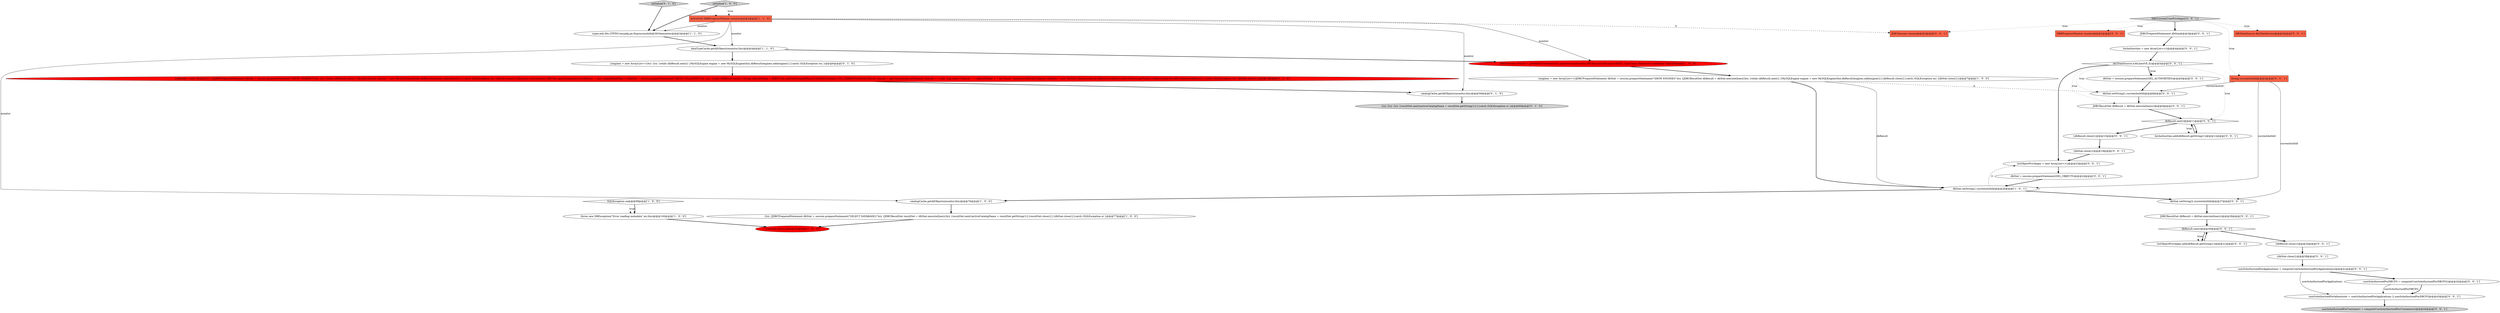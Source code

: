 digraph {
14 [style = filled, label = "{engines = new ArrayList<>()try {try {while (dbResult.next()) {MySQLEngine engine = new MySQLEngine(this,dbResult)engines.add(engine)}}}catch (SQLException ex) }@@@6@@@['0', '1', '0']", fillcolor = white, shape = ellipse image = "AAA0AAABBB2BBB"];
39 [style = filled, label = "{dbResult.close()}@@@34@@@['0', '0', '1']", fillcolor = white, shape = ellipse image = "AAA0AAABBB3BBB"];
6 [style = filled, label = "JDBCSession session = getDefaultContext(true).openSession(monitor,DBCExecutionPurpose.META,\"Load basic datasource metadata\")@@@5@@@['1', '0', '0']", fillcolor = red, shape = ellipse image = "AAA1AAABBB1BBB"];
24 [style = filled, label = "{dbResult.close()}@@@15@@@['0', '0', '1']", fillcolor = white, shape = ellipse image = "AAA0AAABBB3BBB"];
13 [style = filled, label = "initialize['0', '1', '0']", fillcolor = lightgray, shape = diamond image = "AAA0AAABBB2BBB"];
18 [style = filled, label = "{dbStat.close()}@@@38@@@['0', '0', '1']", fillcolor = white, shape = ellipse image = "AAA0AAABBB3BBB"];
4 [style = filled, label = "catalogCache.getAllObjects(monitor,this)@@@76@@@['1', '0', '0']", fillcolor = white, shape = ellipse image = "AAA0AAABBB1BBB"];
25 [style = filled, label = "userIsAuthorisedForApplications = computeUserIsAuthorisedForApplications()@@@41@@@['0', '0', '1']", fillcolor = white, shape = ellipse image = "AAA0AAABBB3BBB"];
36 [style = filled, label = "userIsAuthorisedForAdminister = userIsAuthorisedForApplications || userIsAuthorisedForDBCFG@@@43@@@['0', '0', '1']", fillcolor = white, shape = ellipse image = "AAA0AAABBB3BBB"];
1 [style = filled, label = "{engines = new ArrayList<>()JDBCPreparedStatement dbStat = session.prepareStatement(\"SHOW ENGINES\")try {JDBCResultSet dbResult = dbStat.executeQuery()try {while (dbResult.next()) {MySQLEngine engine = new MySQLEngine(this,dbResult)engines.add(engine)}}{dbResult.close()}}catch (SQLException ex) {dbStat.close()}}@@@7@@@['1', '0', '0']", fillcolor = white, shape = ellipse image = "AAA0AAABBB1BBB"];
3 [style = filled, label = "{session.close()}@@@102@@@['1', '0', '0']", fillcolor = red, shape = ellipse image = "AAA1AAABBB1BBB"];
2 [style = filled, label = "dataTypeCache.getAllObjects(monitor,this)@@@4@@@['1', '1', '0']", fillcolor = white, shape = ellipse image = "AAA0AAABBB1BBB"];
23 [style = filled, label = "JDBCResultSet dbResult = dbStat.executeQuery()@@@28@@@['0', '0', '1']", fillcolor = white, shape = ellipse image = "AAA0AAABBB3BBB"];
31 [style = filled, label = "String currentAuthId@@@2@@@['0', '0', '1']", fillcolor = tomato, shape = box image = "AAA0AAABBB3BBB"];
28 [style = filled, label = "userIsAuthorisedForContainers = computeUserIsAuthorisedForContainers()@@@44@@@['0', '0', '1']", fillcolor = lightgray, shape = ellipse image = "AAA0AAABBB3BBB"];
32 [style = filled, label = "DB2DataSource db2DataSource@@@2@@@['0', '0', '1']", fillcolor = tomato, shape = box image = "AAA0AAABBB3BBB"];
35 [style = filled, label = "listAuthorities.add(dbResult.getString(1))@@@12@@@['0', '0', '1']", fillcolor = white, shape = ellipse image = "AAA0AAABBB3BBB"];
41 [style = filled, label = "dbStat.setString(2,currentAuthId)@@@27@@@['0', '0', '1']", fillcolor = white, shape = ellipse image = "AAA0AAABBB3BBB"];
27 [style = filled, label = "dbStat.setString(1,currentAuthId)@@@8@@@['0', '0', '1']", fillcolor = white, shape = ellipse image = "AAA0AAABBB3BBB"];
37 [style = filled, label = "dbStat = session.prepareStatement(SEL_AUTHORITIES)@@@6@@@['0', '0', '1']", fillcolor = white, shape = ellipse image = "AAA0AAABBB3BBB"];
5 [style = filled, label = "{try {JDBCPreparedStatement dbStat = session.prepareStatement(\"SELECT DATABASE()\")try {JDBCResultSet resultSet = dbStat.executeQuery()try {resultSet.next()activeCatalogName = resultSet.getString(1)}{resultSet.close()}}{dbStat.close()}}catch (SQLException e) }@@@77@@@['1', '0', '0']", fillcolor = white, shape = ellipse image = "AAA0AAABBB1BBB"];
10 [style = filled, label = "@NotNull DBRProgressMonitor monitor@@@2@@@['1', '1', '0']", fillcolor = tomato, shape = box image = "AAA0AAABBB1BBB"];
33 [style = filled, label = "db2DataSource.isAtLeastV9_5()@@@5@@@['0', '0', '1']", fillcolor = white, shape = diamond image = "AAA0AAABBB3BBB"];
22 [style = filled, label = "listObjectPrivileges = new ArrayList<>()@@@23@@@['0', '0', '1']", fillcolor = white, shape = ellipse image = "AAA0AAABBB3BBB"];
42 [style = filled, label = "listObjectPrivileges.add(dbResult.getString(1))@@@31@@@['0', '0', '1']", fillcolor = white, shape = ellipse image = "AAA0AAABBB3BBB"];
12 [style = filled, label = "catalogCache.getAllObjects(monitor,this)@@@59@@@['0', '1', '0']", fillcolor = white, shape = ellipse image = "AAA0AAABBB2BBB"];
8 [style = filled, label = "initialize['1', '0', '0']", fillcolor = lightgray, shape = diamond image = "AAA0AAABBB1BBB"];
38 [style = filled, label = "JDBCResultSet dbResult = dbStat.executeQuery()@@@9@@@['0', '0', '1']", fillcolor = white, shape = ellipse image = "AAA0AAABBB3BBB"];
20 [style = filled, label = "dbResult.next()@@@30@@@['0', '0', '1']", fillcolor = white, shape = diamond image = "AAA0AAABBB3BBB"];
21 [style = filled, label = "JDBCPreparedStatement dbStat@@@3@@@['0', '0', '1']", fillcolor = white, shape = ellipse image = "AAA0AAABBB3BBB"];
7 [style = filled, label = "SQLException ex@@@99@@@['1', '0', '0']", fillcolor = white, shape = diamond image = "AAA0AAABBB1BBB"];
30 [style = filled, label = "DBRProgressMonitor monitor@@@2@@@['0', '0', '1']", fillcolor = tomato, shape = box image = "AAA0AAABBB3BBB"];
29 [style = filled, label = "userIsAuthorisedForDBCFG = computeUserIsAuthorisedForDBCFG()@@@42@@@['0', '0', '1']", fillcolor = white, shape = ellipse image = "AAA0AAABBB3BBB"];
11 [style = filled, label = "super.edu.fdu.CPPDG.tinypdg.pe.ExpressionInfo@3634emonitor@@@3@@@['1', '1', '0']", fillcolor = white, shape = ellipse image = "AAA0AAABBB1BBB"];
0 [style = filled, label = "dbStat.setString(1,currentAuthId)@@@26@@@['1', '0', '1']", fillcolor = white, shape = ellipse image = "AAA0AAABBB1BBB"];
9 [style = filled, label = "throw new DBException(\"Error reading metadata\",ex,this)@@@100@@@['1', '0', '0']", fillcolor = white, shape = ellipse image = "AAA0AAABBB1BBB"];
19 [style = filled, label = "dbResult.next()@@@11@@@['0', '0', '1']", fillcolor = white, shape = diamond image = "AAA0AAABBB3BBB"];
34 [style = filled, label = "{dbStat.close()}@@@19@@@['0', '0', '1']", fillcolor = white, shape = ellipse image = "AAA0AAABBB3BBB"];
43 [style = filled, label = "listAuthorities = new ArrayList<>()@@@4@@@['0', '0', '1']", fillcolor = white, shape = ellipse image = "AAA0AAABBB3BBB"];
15 [style = filled, label = "{try {try {try {resultSet.next()activeCatalogName = resultSet.getString(1)}}}catch (SQLException e) }@@@60@@@['0', '1', '0']", fillcolor = lightgray, shape = ellipse image = "AAA0AAABBB2BBB"];
40 [style = filled, label = "JDBCSession session@@@2@@@['0', '0', '1']", fillcolor = tomato, shape = box image = "AAA0AAABBB3BBB"];
16 [style = filled, label = "{charsets = new ArrayList<>()JDBCPreparedStatement dbStat = session.prepareStatement(\"SHOW CHARSET\")try {try {while (dbResult.next()) {MySQLCharset charset = new MySQLCharset(this,dbResult)charsets.add(charset)}}}catch (SQLException ex) {dbStat.close()}Collections.sort(charsets,DBUtils.nameComparator())collations = new LinkedHashMap<>()dbStat = session.prepareStatement(\"SHOW COLLATION\")try {try {while (dbResult.next()) {String charsetName = JDBCUtils.safeGetString(dbResult,MySQLConstants.COL_CHARSET)MySQLCharset charset = getCharset(charsetName)if (charset == null) {log.warn(\"Charset '\" + charsetName + \"' not found.\")continue}MySQLCollation collation = new MySQLCollation(charset,dbResult)collations.put(collation.getName(),collation)charset.addCollation(collation)}}}catch (SQLException ex) {dbStat.close()}}@@@19@@@['0', '1', '0']", fillcolor = red, shape = ellipse image = "AAA1AAABBB2BBB"];
17 [style = filled, label = "dbStat = session.prepareStatement(SEL_OBJECTS)@@@24@@@['0', '0', '1']", fillcolor = white, shape = ellipse image = "AAA0AAABBB3BBB"];
26 [style = filled, label = "DB2CurrentUserPrivileges['0', '0', '1']", fillcolor = lightgray, shape = diamond image = "AAA0AAABBB3BBB"];
5->3 [style = bold, label=""];
14->16 [style = bold, label=""];
29->36 [style = bold, label=""];
23->20 [style = bold, label=""];
27->38 [style = bold, label=""];
1->0 [style = solid, label="dbResult"];
37->27 [style = bold, label=""];
31->41 [style = solid, label="currentAuthId"];
2->6 [style = bold, label=""];
1->27 [style = dashed, label="0"];
21->43 [style = bold, label=""];
42->20 [style = bold, label=""];
12->15 [style = bold, label=""];
35->19 [style = bold, label=""];
36->28 [style = bold, label=""];
10->2 [style = solid, label="monitor"];
24->34 [style = bold, label=""];
10->4 [style = solid, label="monitor"];
1->0 [style = bold, label=""];
29->36 [style = solid, label="userIsAuthorisedForDBCFG"];
25->29 [style = bold, label=""];
7->9 [style = dotted, label="true"];
8->10 [style = dotted, label="true"];
13->10 [style = dotted, label="true"];
13->11 [style = bold, label=""];
0->22 [style = dashed, label="0"];
11->2 [style = bold, label=""];
25->36 [style = solid, label="userIsAuthorisedForApplications"];
31->27 [style = solid, label="currentAuthId"];
10->11 [style = solid, label="monitor"];
38->19 [style = bold, label=""];
34->22 [style = bold, label=""];
19->24 [style = bold, label=""];
26->21 [style = bold, label=""];
39->18 [style = bold, label=""];
7->9 [style = bold, label=""];
0->41 [style = bold, label=""];
6->1 [style = bold, label=""];
26->40 [style = dotted, label="true"];
26->31 [style = dotted, label="true"];
31->0 [style = solid, label="currentAuthId"];
17->0 [style = bold, label=""];
10->40 [style = dashed, label="0"];
20->42 [style = dotted, label="true"];
26->30 [style = dotted, label="true"];
26->32 [style = dotted, label="true"];
0->4 [style = bold, label=""];
19->35 [style = bold, label=""];
2->14 [style = bold, label=""];
18->25 [style = bold, label=""];
20->39 [style = bold, label=""];
43->33 [style = bold, label=""];
9->3 [style = bold, label=""];
22->17 [style = bold, label=""];
20->42 [style = bold, label=""];
10->12 [style = solid, label="monitor"];
33->19 [style = dotted, label="true"];
33->38 [style = dotted, label="true"];
33->37 [style = bold, label=""];
33->37 [style = dotted, label="true"];
41->23 [style = bold, label=""];
10->6 [style = solid, label="monitor"];
8->11 [style = bold, label=""];
4->5 [style = bold, label=""];
16->12 [style = bold, label=""];
33->27 [style = dotted, label="true"];
19->35 [style = dotted, label="true"];
33->22 [style = bold, label=""];
}
